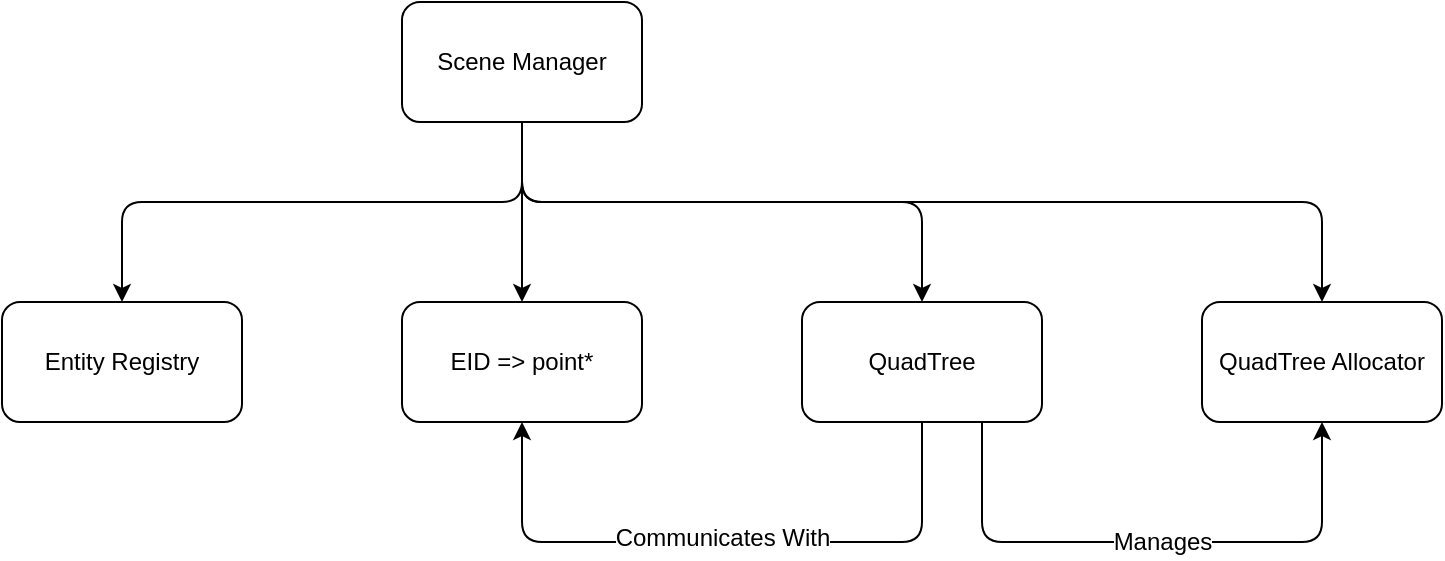 <mxfile version="22.1.2" type="device">
  <diagram name="Page-1" id="1lEP1IIEI1IEOt1SSv0U">
    <mxGraphModel dx="1418" dy="868" grid="1" gridSize="10" guides="1" tooltips="1" connect="1" arrows="1" fold="1" page="1" pageScale="1" pageWidth="1920" pageHeight="1200" math="0" shadow="0">
      <root>
        <mxCell id="0" />
        <mxCell id="1" parent="0" />
        <mxCell id="8FoLHa0lAuhg1JbzYCwT-9" style="edgeStyle=orthogonalEdgeStyle;rounded=1;orthogonalLoop=1;jettySize=auto;html=1;entryX=0.5;entryY=0;entryDx=0;entryDy=0;fontFamily=Helvetica;fontSize=12;fontColor=default;" edge="1" parent="1" source="8FoLHa0lAuhg1JbzYCwT-6" target="8FoLHa0lAuhg1JbzYCwT-8">
          <mxGeometry relative="1" as="geometry" />
        </mxCell>
        <mxCell id="8FoLHa0lAuhg1JbzYCwT-11" style="edgeStyle=orthogonalEdgeStyle;shape=connector;rounded=1;orthogonalLoop=1;jettySize=auto;html=1;labelBackgroundColor=default;strokeColor=default;align=center;verticalAlign=middle;fontFamily=Helvetica;fontSize=12;fontColor=default;endArrow=classic;" edge="1" parent="1" source="8FoLHa0lAuhg1JbzYCwT-6" target="8FoLHa0lAuhg1JbzYCwT-7">
          <mxGeometry relative="1" as="geometry">
            <Array as="points">
              <mxPoint x="620" y="340" />
              <mxPoint x="420" y="340" />
            </Array>
          </mxGeometry>
        </mxCell>
        <mxCell id="8FoLHa0lAuhg1JbzYCwT-13" style="edgeStyle=orthogonalEdgeStyle;shape=connector;rounded=1;orthogonalLoop=1;jettySize=auto;html=1;labelBackgroundColor=default;strokeColor=default;align=center;verticalAlign=middle;fontFamily=Helvetica;fontSize=12;fontColor=default;endArrow=classic;" edge="1" parent="1" source="8FoLHa0lAuhg1JbzYCwT-6" target="8FoLHa0lAuhg1JbzYCwT-12">
          <mxGeometry relative="1" as="geometry">
            <Array as="points">
              <mxPoint x="620" y="340" />
              <mxPoint x="820" y="340" />
            </Array>
          </mxGeometry>
        </mxCell>
        <mxCell id="8FoLHa0lAuhg1JbzYCwT-18" style="edgeStyle=orthogonalEdgeStyle;shape=connector;rounded=1;orthogonalLoop=1;jettySize=auto;html=1;labelBackgroundColor=default;strokeColor=default;align=center;verticalAlign=middle;fontFamily=Helvetica;fontSize=12;fontColor=default;endArrow=classic;" edge="1" parent="1" source="8FoLHa0lAuhg1JbzYCwT-6" target="8FoLHa0lAuhg1JbzYCwT-17">
          <mxGeometry relative="1" as="geometry">
            <Array as="points">
              <mxPoint x="620" y="340" />
              <mxPoint x="1020" y="340" />
            </Array>
          </mxGeometry>
        </mxCell>
        <mxCell id="8FoLHa0lAuhg1JbzYCwT-6" value="Scene Manager" style="whiteSpace=wrap;html=1;rounded=1;strokeColor=default;align=center;verticalAlign=middle;fontFamily=Helvetica;fontSize=12;fontColor=default;fillColor=default;" vertex="1" parent="1">
          <mxGeometry x="560" y="240" width="120" height="60" as="geometry" />
        </mxCell>
        <mxCell id="8FoLHa0lAuhg1JbzYCwT-7" value="Entity Registry" style="rounded=1;whiteSpace=wrap;html=1;strokeColor=default;align=center;verticalAlign=middle;fontFamily=Helvetica;fontSize=12;fontColor=default;fillColor=default;" vertex="1" parent="1">
          <mxGeometry x="360" y="390" width="120" height="60" as="geometry" />
        </mxCell>
        <mxCell id="8FoLHa0lAuhg1JbzYCwT-8" value="EID =&amp;gt; point*" style="rounded=1;whiteSpace=wrap;html=1;strokeColor=default;align=center;verticalAlign=middle;fontFamily=Helvetica;fontSize=12;fontColor=default;fillColor=default;" vertex="1" parent="1">
          <mxGeometry x="560" y="390" width="120" height="60" as="geometry" />
        </mxCell>
        <mxCell id="8FoLHa0lAuhg1JbzYCwT-15" style="edgeStyle=orthogonalEdgeStyle;shape=connector;rounded=1;orthogonalLoop=1;jettySize=auto;html=1;entryX=0.5;entryY=1;entryDx=0;entryDy=0;labelBackgroundColor=default;strokeColor=default;align=center;verticalAlign=middle;fontFamily=Helvetica;fontSize=12;fontColor=default;endArrow=classic;" edge="1" parent="1" source="8FoLHa0lAuhg1JbzYCwT-12" target="8FoLHa0lAuhg1JbzYCwT-8">
          <mxGeometry relative="1" as="geometry">
            <Array as="points">
              <mxPoint x="820" y="510" />
              <mxPoint x="620" y="510" />
            </Array>
          </mxGeometry>
        </mxCell>
        <mxCell id="8FoLHa0lAuhg1JbzYCwT-16" value="Communicates With" style="edgeLabel;html=1;align=center;verticalAlign=middle;resizable=0;points=[];fontSize=12;fontFamily=Helvetica;fontColor=default;" vertex="1" connectable="0" parent="8FoLHa0lAuhg1JbzYCwT-15">
          <mxGeometry x="0.087" y="-2" relative="1" as="geometry">
            <mxPoint x="14" as="offset" />
          </mxGeometry>
        </mxCell>
        <mxCell id="8FoLHa0lAuhg1JbzYCwT-19" style="edgeStyle=orthogonalEdgeStyle;shape=connector;rounded=1;orthogonalLoop=1;jettySize=auto;html=1;entryX=0.5;entryY=1;entryDx=0;entryDy=0;labelBackgroundColor=default;strokeColor=default;align=center;verticalAlign=middle;fontFamily=Helvetica;fontSize=12;fontColor=default;endArrow=classic;" edge="1" parent="1" source="8FoLHa0lAuhg1JbzYCwT-12" target="8FoLHa0lAuhg1JbzYCwT-17">
          <mxGeometry relative="1" as="geometry">
            <Array as="points">
              <mxPoint x="850" y="510" />
              <mxPoint x="1020" y="510" />
            </Array>
          </mxGeometry>
        </mxCell>
        <mxCell id="8FoLHa0lAuhg1JbzYCwT-20" value="Manages" style="edgeLabel;html=1;align=center;verticalAlign=middle;resizable=0;points=[];fontSize=12;fontFamily=Helvetica;fontColor=default;" vertex="1" connectable="0" parent="8FoLHa0lAuhg1JbzYCwT-19">
          <mxGeometry x="-0.131" y="4" relative="1" as="geometry">
            <mxPoint x="24" y="4" as="offset" />
          </mxGeometry>
        </mxCell>
        <mxCell id="8FoLHa0lAuhg1JbzYCwT-12" value="QuadTree" style="rounded=1;whiteSpace=wrap;html=1;strokeColor=default;align=center;verticalAlign=middle;fontFamily=Helvetica;fontSize=12;fontColor=default;fillColor=default;" vertex="1" parent="1">
          <mxGeometry x="760" y="390" width="120" height="60" as="geometry" />
        </mxCell>
        <mxCell id="8FoLHa0lAuhg1JbzYCwT-17" value="QuadTree Allocator" style="rounded=1;whiteSpace=wrap;html=1;strokeColor=default;align=center;verticalAlign=middle;fontFamily=Helvetica;fontSize=12;fontColor=default;fillColor=default;" vertex="1" parent="1">
          <mxGeometry x="960" y="390" width="120" height="60" as="geometry" />
        </mxCell>
      </root>
    </mxGraphModel>
  </diagram>
</mxfile>
